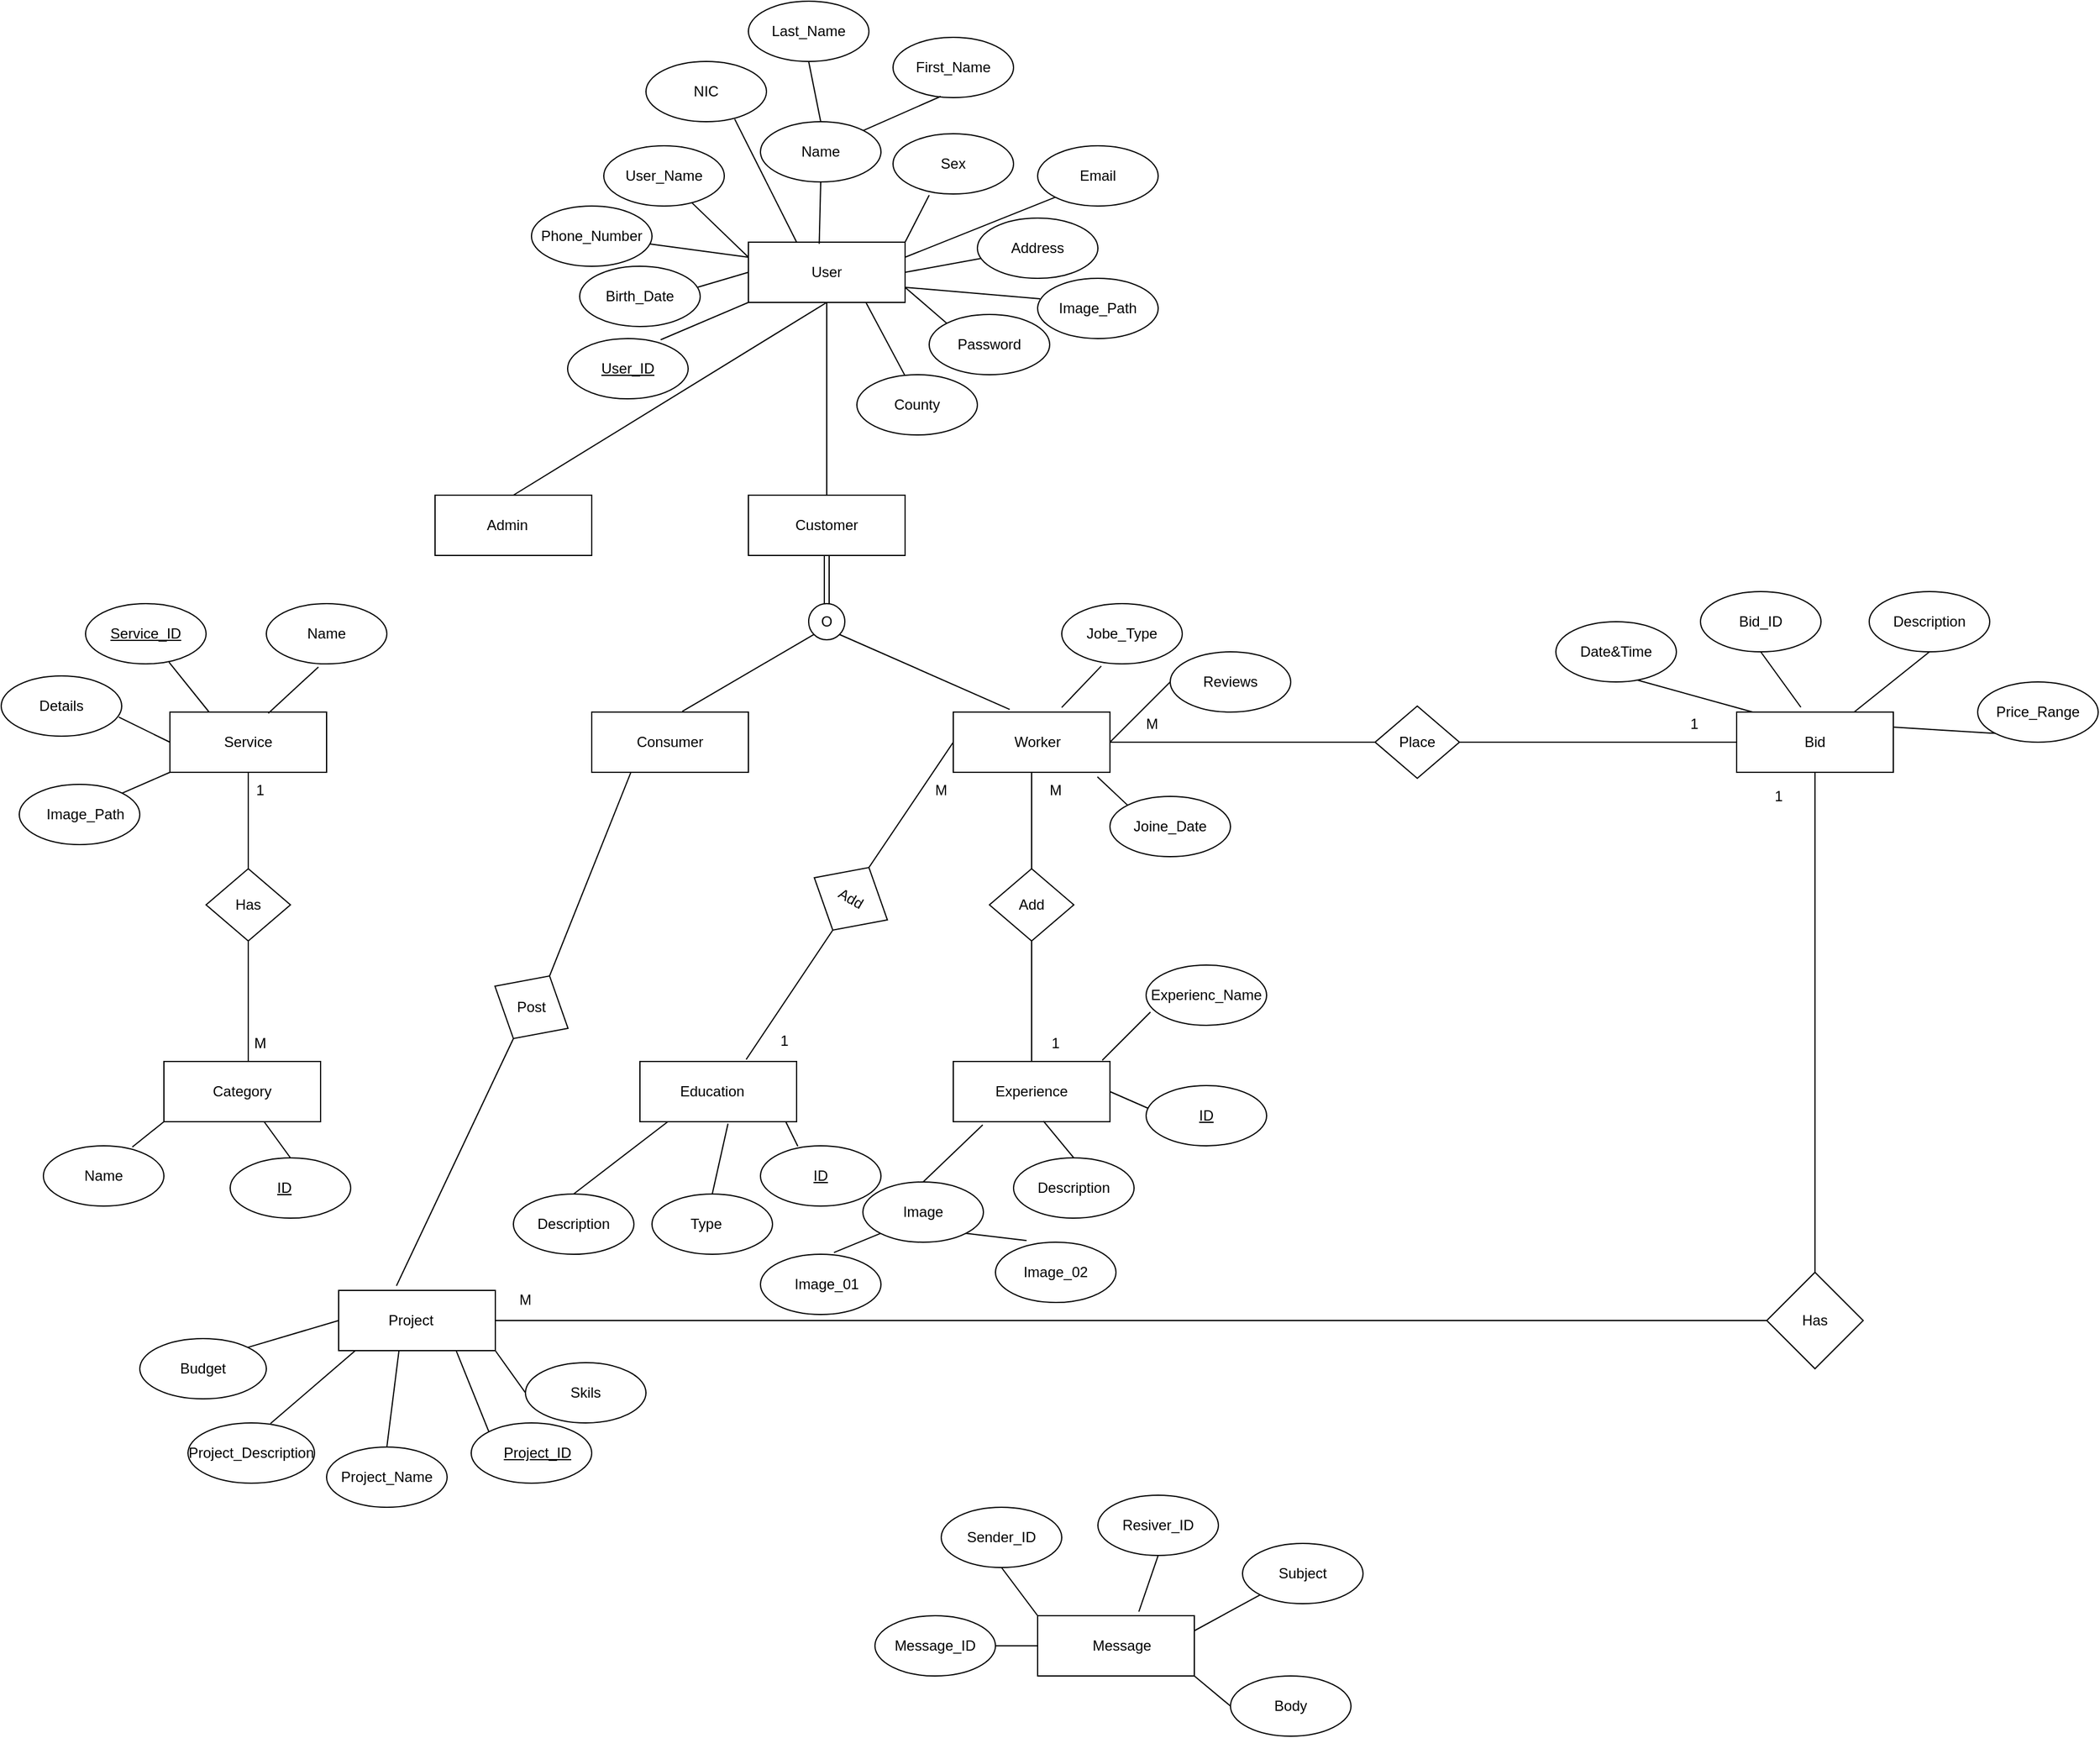 <mxfile version="20.8.23" type="device"><diagram name="Page-1" id="wrQ0MAuL0dUaQwP501PG"><mxGraphModel dx="2600" dy="2002" grid="1" gridSize="10" guides="1" tooltips="1" connect="1" arrows="1" fold="1" page="1" pageScale="1" pageWidth="850" pageHeight="1100" math="0" shadow="0"><root><mxCell id="0"/><mxCell id="1" parent="0"/><mxCell id="4gBBqAU6jfUx5KSsTvPd-1" value="" style="rounded=0;whiteSpace=wrap;html=1;" parent="1" vertex="1"><mxGeometry x="360" y="110" width="130" height="50" as="geometry"/></mxCell><mxCell id="4gBBqAU6jfUx5KSsTvPd-2" value="User" style="text;strokeColor=none;align=center;fillColor=none;html=1;verticalAlign=middle;whiteSpace=wrap;rounded=0;" parent="1" vertex="1"><mxGeometry x="395" y="120" width="60" height="30" as="geometry"/></mxCell><mxCell id="4gBBqAU6jfUx5KSsTvPd-3" value="" style="ellipse;whiteSpace=wrap;html=1;" parent="1" vertex="1"><mxGeometry x="240" y="30" width="100" height="50" as="geometry"/></mxCell><mxCell id="4gBBqAU6jfUx5KSsTvPd-4" value="User_Name" style="text;strokeColor=none;align=center;fillColor=none;html=1;verticalAlign=middle;whiteSpace=wrap;rounded=0;" parent="1" vertex="1"><mxGeometry x="260" y="40" width="60" height="30" as="geometry"/></mxCell><mxCell id="4gBBqAU6jfUx5KSsTvPd-5" value="" style="endArrow=none;html=1;rounded=0;exitX=0;exitY=0.25;exitDx=0;exitDy=0;" parent="1" source="4gBBqAU6jfUx5KSsTvPd-1" target="4gBBqAU6jfUx5KSsTvPd-3" edge="1"><mxGeometry width="50" height="50" relative="1" as="geometry"><mxPoint x="400" y="310" as="sourcePoint"/><mxPoint x="450" y="260" as="targetPoint"/></mxGeometry></mxCell><mxCell id="4gBBqAU6jfUx5KSsTvPd-6" value="" style="ellipse;whiteSpace=wrap;html=1;" parent="1" vertex="1"><mxGeometry x="370" y="10" width="100" height="50" as="geometry"/></mxCell><mxCell id="4gBBqAU6jfUx5KSsTvPd-7" value="Name" style="text;strokeColor=none;align=center;fillColor=none;html=1;verticalAlign=middle;whiteSpace=wrap;rounded=0;" parent="1" vertex="1"><mxGeometry x="390" y="20" width="60" height="30" as="geometry"/></mxCell><mxCell id="4gBBqAU6jfUx5KSsTvPd-8" value="" style="ellipse;whiteSpace=wrap;html=1;" parent="1" vertex="1"><mxGeometry x="360" y="-90" width="100" height="50" as="geometry"/></mxCell><mxCell id="4gBBqAU6jfUx5KSsTvPd-9" value="Last_Name" style="text;strokeColor=none;align=center;fillColor=none;html=1;verticalAlign=middle;whiteSpace=wrap;rounded=0;" parent="1" vertex="1"><mxGeometry x="380" y="-80" width="60" height="30" as="geometry"/></mxCell><mxCell id="4gBBqAU6jfUx5KSsTvPd-10" value="" style="ellipse;whiteSpace=wrap;html=1;" parent="1" vertex="1"><mxGeometry x="480" y="-60" width="100" height="50" as="geometry"/></mxCell><mxCell id="4gBBqAU6jfUx5KSsTvPd-11" value="First_Name" style="text;strokeColor=none;align=center;fillColor=none;html=1;verticalAlign=middle;whiteSpace=wrap;rounded=0;" parent="1" vertex="1"><mxGeometry x="500" y="-50" width="60" height="30" as="geometry"/></mxCell><mxCell id="4gBBqAU6jfUx5KSsTvPd-12" value="" style="endArrow=none;html=1;rounded=0;entryX=0.396;entryY=0.98;entryDx=0;entryDy=0;entryPerimeter=0;exitX=1;exitY=0;exitDx=0;exitDy=0;" parent="1" source="4gBBqAU6jfUx5KSsTvPd-6" target="4gBBqAU6jfUx5KSsTvPd-10" edge="1"><mxGeometry width="50" height="50" relative="1" as="geometry"><mxPoint x="400" y="110" as="sourcePoint"/><mxPoint x="450" y="60" as="targetPoint"/></mxGeometry></mxCell><mxCell id="4gBBqAU6jfUx5KSsTvPd-13" value="" style="endArrow=none;html=1;rounded=0;entryX=0.5;entryY=1;entryDx=0;entryDy=0;exitX=0.5;exitY=0;exitDx=0;exitDy=0;" parent="1" source="4gBBqAU6jfUx5KSsTvPd-6" target="4gBBqAU6jfUx5KSsTvPd-8" edge="1"><mxGeometry width="50" height="50" relative="1" as="geometry"><mxPoint x="400" y="110" as="sourcePoint"/><mxPoint x="450" y="60" as="targetPoint"/></mxGeometry></mxCell><mxCell id="4gBBqAU6jfUx5KSsTvPd-14" value="" style="endArrow=none;html=1;rounded=0;entryX=0.5;entryY=1;entryDx=0;entryDy=0;exitX=0.452;exitY=0.028;exitDx=0;exitDy=0;exitPerimeter=0;" parent="1" source="4gBBqAU6jfUx5KSsTvPd-1" target="4gBBqAU6jfUx5KSsTvPd-6" edge="1"><mxGeometry width="50" height="50" relative="1" as="geometry"><mxPoint x="400" y="110" as="sourcePoint"/><mxPoint x="450" y="60" as="targetPoint"/></mxGeometry></mxCell><mxCell id="4gBBqAU6jfUx5KSsTvPd-16" value="" style="ellipse;whiteSpace=wrap;html=1;" parent="1" vertex="1"><mxGeometry x="480" y="20" width="100" height="50" as="geometry"/></mxCell><mxCell id="4gBBqAU6jfUx5KSsTvPd-17" value="Sex" style="text;strokeColor=none;align=center;fillColor=none;html=1;verticalAlign=middle;whiteSpace=wrap;rounded=0;" parent="1" vertex="1"><mxGeometry x="500" y="30" width="60" height="30" as="geometry"/></mxCell><mxCell id="4gBBqAU6jfUx5KSsTvPd-18" value="" style="endArrow=none;html=1;rounded=0;entryX=0.3;entryY=1.02;entryDx=0;entryDy=0;entryPerimeter=0;exitX=1;exitY=0;exitDx=0;exitDy=0;" parent="1" source="4gBBqAU6jfUx5KSsTvPd-1" target="4gBBqAU6jfUx5KSsTvPd-16" edge="1"><mxGeometry width="50" height="50" relative="1" as="geometry"><mxPoint x="400" y="110" as="sourcePoint"/><mxPoint x="450" y="60" as="targetPoint"/></mxGeometry></mxCell><mxCell id="4gBBqAU6jfUx5KSsTvPd-20" value="" style="ellipse;whiteSpace=wrap;html=1;" parent="1" vertex="1"><mxGeometry x="220" y="130" width="100" height="50" as="geometry"/></mxCell><mxCell id="4gBBqAU6jfUx5KSsTvPd-21" value="Birth_Date" style="text;strokeColor=none;align=center;fillColor=none;html=1;verticalAlign=middle;whiteSpace=wrap;rounded=0;" parent="1" vertex="1"><mxGeometry x="240" y="140" width="60" height="30" as="geometry"/></mxCell><mxCell id="4gBBqAU6jfUx5KSsTvPd-22" value="" style="endArrow=none;html=1;rounded=0;exitX=0.98;exitY=0.348;exitDx=0;exitDy=0;exitPerimeter=0;entryX=0;entryY=0.5;entryDx=0;entryDy=0;" parent="1" source="4gBBqAU6jfUx5KSsTvPd-20" target="4gBBqAU6jfUx5KSsTvPd-1" edge="1"><mxGeometry width="50" height="50" relative="1" as="geometry"><mxPoint x="400" y="110" as="sourcePoint"/><mxPoint x="450" y="60" as="targetPoint"/></mxGeometry></mxCell><mxCell id="4gBBqAU6jfUx5KSsTvPd-23" value="" style="ellipse;whiteSpace=wrap;html=1;" parent="1" vertex="1"><mxGeometry x="550" y="90" width="100" height="50" as="geometry"/></mxCell><mxCell id="4gBBqAU6jfUx5KSsTvPd-24" value="Address" style="text;strokeColor=none;align=center;fillColor=none;html=1;verticalAlign=middle;whiteSpace=wrap;rounded=0;" parent="1" vertex="1"><mxGeometry x="570" y="100" width="60" height="30" as="geometry"/></mxCell><mxCell id="4gBBqAU6jfUx5KSsTvPd-25" value="" style="endArrow=none;html=1;rounded=0;exitX=1;exitY=0.5;exitDx=0;exitDy=0;" parent="1" source="4gBBqAU6jfUx5KSsTvPd-1" target="4gBBqAU6jfUx5KSsTvPd-23" edge="1"><mxGeometry width="50" height="50" relative="1" as="geometry"><mxPoint x="400" y="110" as="sourcePoint"/><mxPoint x="450" y="60" as="targetPoint"/></mxGeometry></mxCell><mxCell id="4gBBqAU6jfUx5KSsTvPd-26" value="" style="ellipse;whiteSpace=wrap;html=1;" parent="1" vertex="1"><mxGeometry x="510" y="170" width="100" height="50" as="geometry"/></mxCell><mxCell id="4gBBqAU6jfUx5KSsTvPd-27" value="Password" style="text;strokeColor=none;align=center;fillColor=none;html=1;verticalAlign=middle;whiteSpace=wrap;rounded=0;" parent="1" vertex="1"><mxGeometry x="530" y="180" width="60" height="30" as="geometry"/></mxCell><mxCell id="4gBBqAU6jfUx5KSsTvPd-28" value="" style="endArrow=none;html=1;rounded=0;exitX=1;exitY=0.75;exitDx=0;exitDy=0;entryX=0;entryY=0;entryDx=0;entryDy=0;" parent="1" source="4gBBqAU6jfUx5KSsTvPd-1" target="4gBBqAU6jfUx5KSsTvPd-26" edge="1"><mxGeometry width="50" height="50" relative="1" as="geometry"><mxPoint x="400" y="110" as="sourcePoint"/><mxPoint x="450" y="60" as="targetPoint"/></mxGeometry></mxCell><mxCell id="4gBBqAU6jfUx5KSsTvPd-29" value="" style="ellipse;whiteSpace=wrap;html=1;" parent="1" vertex="1"><mxGeometry x="180" y="80" width="100" height="50" as="geometry"/></mxCell><mxCell id="4gBBqAU6jfUx5KSsTvPd-30" value="Phone_Number" style="text;strokeColor=none;align=center;fillColor=none;html=1;verticalAlign=middle;whiteSpace=wrap;rounded=0;" parent="1" vertex="1"><mxGeometry x="200" y="90" width="60" height="30" as="geometry"/></mxCell><mxCell id="4gBBqAU6jfUx5KSsTvPd-31" value="" style="endArrow=none;html=1;rounded=0;entryX=0;entryY=0.25;entryDx=0;entryDy=0;" parent="1" source="4gBBqAU6jfUx5KSsTvPd-29" target="4gBBqAU6jfUx5KSsTvPd-1" edge="1"><mxGeometry width="50" height="50" relative="1" as="geometry"><mxPoint x="400" y="110" as="sourcePoint"/><mxPoint x="450" y="60" as="targetPoint"/></mxGeometry></mxCell><mxCell id="4gBBqAU6jfUx5KSsTvPd-32" value="" style="ellipse;whiteSpace=wrap;html=1;" parent="1" vertex="1"><mxGeometry x="275" y="-40" width="100" height="50" as="geometry"/></mxCell><mxCell id="4gBBqAU6jfUx5KSsTvPd-33" value="NIC" style="text;strokeColor=none;align=center;fillColor=none;html=1;verticalAlign=middle;whiteSpace=wrap;rounded=0;" parent="1" vertex="1"><mxGeometry x="295" y="-30" width="60" height="30" as="geometry"/></mxCell><mxCell id="4gBBqAU6jfUx5KSsTvPd-34" value="" style="endArrow=none;html=1;rounded=0;entryX=0.736;entryY=0.956;entryDx=0;entryDy=0;entryPerimeter=0;" parent="1" target="4gBBqAU6jfUx5KSsTvPd-32" edge="1"><mxGeometry width="50" height="50" relative="1" as="geometry"><mxPoint x="400" y="110" as="sourcePoint"/><mxPoint x="450" y="60" as="targetPoint"/></mxGeometry></mxCell><mxCell id="4gBBqAU6jfUx5KSsTvPd-35" value="" style="ellipse;whiteSpace=wrap;html=1;" parent="1" vertex="1"><mxGeometry x="600" y="30" width="100" height="50" as="geometry"/></mxCell><mxCell id="4gBBqAU6jfUx5KSsTvPd-36" value="Email" style="text;strokeColor=none;align=center;fillColor=none;html=1;verticalAlign=middle;whiteSpace=wrap;rounded=0;" parent="1" vertex="1"><mxGeometry x="620" y="40" width="60" height="30" as="geometry"/></mxCell><mxCell id="4gBBqAU6jfUx5KSsTvPd-37" value="" style="endArrow=none;html=1;rounded=0;entryX=0;entryY=1;entryDx=0;entryDy=0;exitX=1;exitY=0.25;exitDx=0;exitDy=0;" parent="1" source="4gBBqAU6jfUx5KSsTvPd-1" target="4gBBqAU6jfUx5KSsTvPd-35" edge="1"><mxGeometry width="50" height="50" relative="1" as="geometry"><mxPoint x="400" y="110" as="sourcePoint"/><mxPoint x="450" y="60" as="targetPoint"/></mxGeometry></mxCell><mxCell id="4gBBqAU6jfUx5KSsTvPd-39" value="" style="ellipse;whiteSpace=wrap;html=1;" parent="1" vertex="1"><mxGeometry x="210" y="190" width="100" height="50" as="geometry"/></mxCell><mxCell id="4gBBqAU6jfUx5KSsTvPd-40" value="&lt;u&gt;User_ID&lt;/u&gt;" style="text;strokeColor=none;align=center;fillColor=none;html=1;verticalAlign=middle;whiteSpace=wrap;rounded=0;" parent="1" vertex="1"><mxGeometry x="230" y="200" width="60" height="30" as="geometry"/></mxCell><mxCell id="4gBBqAU6jfUx5KSsTvPd-41" value="" style="endArrow=none;html=1;rounded=0;exitX=0.772;exitY=0.02;exitDx=0;exitDy=0;exitPerimeter=0;entryX=0;entryY=1;entryDx=0;entryDy=0;" parent="1" source="4gBBqAU6jfUx5KSsTvPd-39" target="4gBBqAU6jfUx5KSsTvPd-1" edge="1"><mxGeometry width="50" height="50" relative="1" as="geometry"><mxPoint x="400" y="110" as="sourcePoint"/><mxPoint x="450" y="60" as="targetPoint"/></mxGeometry></mxCell><mxCell id="4gBBqAU6jfUx5KSsTvPd-42" value="" style="ellipse;whiteSpace=wrap;html=1;" parent="1" vertex="1"><mxGeometry x="600" y="140" width="100" height="50" as="geometry"/></mxCell><mxCell id="4gBBqAU6jfUx5KSsTvPd-43" value="Image_Path" style="text;strokeColor=none;align=center;fillColor=none;html=1;verticalAlign=middle;whiteSpace=wrap;rounded=0;" parent="1" vertex="1"><mxGeometry x="620" y="150" width="60" height="30" as="geometry"/></mxCell><mxCell id="4gBBqAU6jfUx5KSsTvPd-44" value="" style="endArrow=none;html=1;rounded=0;entryX=0.02;entryY=0.34;entryDx=0;entryDy=0;entryPerimeter=0;exitX=1;exitY=0.75;exitDx=0;exitDy=0;" parent="1" source="4gBBqAU6jfUx5KSsTvPd-1" target="4gBBqAU6jfUx5KSsTvPd-42" edge="1"><mxGeometry width="50" height="50" relative="1" as="geometry"><mxPoint x="400" y="110" as="sourcePoint"/><mxPoint x="450" y="60" as="targetPoint"/></mxGeometry></mxCell><mxCell id="4gBBqAU6jfUx5KSsTvPd-45" value="" style="rounded=0;whiteSpace=wrap;html=1;" parent="1" vertex="1"><mxGeometry x="100" y="320" width="130" height="50" as="geometry"/></mxCell><mxCell id="4gBBqAU6jfUx5KSsTvPd-46" value="Admin" style="text;strokeColor=none;align=center;fillColor=none;html=1;verticalAlign=middle;whiteSpace=wrap;rounded=0;" parent="1" vertex="1"><mxGeometry x="130" y="330" width="60" height="30" as="geometry"/></mxCell><mxCell id="4gBBqAU6jfUx5KSsTvPd-49" value="" style="rounded=0;whiteSpace=wrap;html=1;" parent="1" vertex="1"><mxGeometry x="360" y="320" width="130" height="50" as="geometry"/></mxCell><mxCell id="4gBBqAU6jfUx5KSsTvPd-50" value="Customer" style="text;strokeColor=none;align=center;fillColor=none;html=1;verticalAlign=middle;whiteSpace=wrap;rounded=0;" parent="1" vertex="1"><mxGeometry x="395" y="330" width="60" height="30" as="geometry"/></mxCell><mxCell id="4gBBqAU6jfUx5KSsTvPd-54" value="" style="rounded=0;whiteSpace=wrap;html=1;" parent="1" vertex="1"><mxGeometry x="230" y="500" width="130" height="50" as="geometry"/></mxCell><mxCell id="4gBBqAU6jfUx5KSsTvPd-55" value="" style="rounded=0;whiteSpace=wrap;html=1;" parent="1" vertex="1"><mxGeometry x="530" y="500" width="130" height="50" as="geometry"/></mxCell><mxCell id="4gBBqAU6jfUx5KSsTvPd-56" value="Consumer" style="text;strokeColor=none;align=center;fillColor=none;html=1;verticalAlign=middle;whiteSpace=wrap;rounded=0;" parent="1" vertex="1"><mxGeometry x="265" y="510" width="60" height="30" as="geometry"/></mxCell><mxCell id="4gBBqAU6jfUx5KSsTvPd-57" value="Worker" style="text;strokeColor=none;align=center;fillColor=none;html=1;verticalAlign=middle;whiteSpace=wrap;rounded=0;" parent="1" vertex="1"><mxGeometry x="570" y="510" width="60" height="30" as="geometry"/></mxCell><mxCell id="4gBBqAU6jfUx5KSsTvPd-58" value="" style="ellipse;whiteSpace=wrap;html=1;aspect=fixed;" parent="1" vertex="1"><mxGeometry x="410" y="410" width="30" height="30" as="geometry"/></mxCell><mxCell id="4gBBqAU6jfUx5KSsTvPd-61" value="" style="shape=link;html=1;rounded=0;entryX=0.5;entryY=0;entryDx=0;entryDy=0;exitX=0.5;exitY=1;exitDx=0;exitDy=0;" parent="1" source="4gBBqAU6jfUx5KSsTvPd-49" target="4gBBqAU6jfUx5KSsTvPd-58" edge="1"><mxGeometry width="100" relative="1" as="geometry"><mxPoint x="370" y="380" as="sourcePoint"/><mxPoint x="470" y="380" as="targetPoint"/></mxGeometry></mxCell><mxCell id="4gBBqAU6jfUx5KSsTvPd-62" value="" style="endArrow=none;html=1;rounded=0;exitX=0.578;exitY=-0.012;exitDx=0;exitDy=0;exitPerimeter=0;entryX=0;entryY=1;entryDx=0;entryDy=0;" parent="1" source="4gBBqAU6jfUx5KSsTvPd-54" target="4gBBqAU6jfUx5KSsTvPd-58" edge="1"><mxGeometry width="50" height="50" relative="1" as="geometry"><mxPoint x="400" y="410" as="sourcePoint"/><mxPoint x="450" y="360" as="targetPoint"/></mxGeometry></mxCell><mxCell id="4gBBqAU6jfUx5KSsTvPd-64" value="" style="endArrow=none;html=1;rounded=0;entryX=0.36;entryY=-0.044;entryDx=0;entryDy=0;entryPerimeter=0;exitX=1;exitY=1;exitDx=0;exitDy=0;" parent="1" source="4gBBqAU6jfUx5KSsTvPd-58" target="4gBBqAU6jfUx5KSsTvPd-55" edge="1"><mxGeometry width="50" height="50" relative="1" as="geometry"><mxPoint x="430" y="430" as="sourcePoint"/><mxPoint x="450" y="360" as="targetPoint"/></mxGeometry></mxCell><mxCell id="4gBBqAU6jfUx5KSsTvPd-65" value="O" style="text;strokeColor=none;align=center;fillColor=none;html=1;verticalAlign=middle;whiteSpace=wrap;rounded=0;" parent="1" vertex="1"><mxGeometry x="400" y="410" width="50" height="30" as="geometry"/></mxCell><mxCell id="4gBBqAU6jfUx5KSsTvPd-66" value="" style="endArrow=none;html=1;rounded=0;entryX=0.5;entryY=1;entryDx=0;entryDy=0;exitX=0.5;exitY=0;exitDx=0;exitDy=0;" parent="1" source="4gBBqAU6jfUx5KSsTvPd-45" target="4gBBqAU6jfUx5KSsTvPd-1" edge="1"><mxGeometry width="50" height="50" relative="1" as="geometry"><mxPoint x="400" y="410" as="sourcePoint"/><mxPoint x="450" y="360" as="targetPoint"/></mxGeometry></mxCell><mxCell id="4gBBqAU6jfUx5KSsTvPd-67" value="" style="endArrow=none;html=1;rounded=0;entryX=0.5;entryY=1;entryDx=0;entryDy=0;exitX=0.5;exitY=0;exitDx=0;exitDy=0;" parent="1" source="4gBBqAU6jfUx5KSsTvPd-49" target="4gBBqAU6jfUx5KSsTvPd-1" edge="1"><mxGeometry width="50" height="50" relative="1" as="geometry"><mxPoint x="400" y="410" as="sourcePoint"/><mxPoint x="450" y="360" as="targetPoint"/></mxGeometry></mxCell><mxCell id="4gBBqAU6jfUx5KSsTvPd-70" value="" style="rounded=0;whiteSpace=wrap;html=1;" parent="1" vertex="1"><mxGeometry x="-120" y="500" width="130" height="50" as="geometry"/></mxCell><mxCell id="4gBBqAU6jfUx5KSsTvPd-71" value="Service" style="text;strokeColor=none;align=center;fillColor=none;html=1;verticalAlign=middle;whiteSpace=wrap;rounded=0;" parent="1" vertex="1"><mxGeometry x="-85" y="510" width="60" height="30" as="geometry"/></mxCell><mxCell id="4gBBqAU6jfUx5KSsTvPd-72" value="" style="ellipse;whiteSpace=wrap;html=1;" parent="1" vertex="1"><mxGeometry x="-190" y="410" width="100" height="50" as="geometry"/></mxCell><mxCell id="4gBBqAU6jfUx5KSsTvPd-73" value="&lt;u&gt;Service_ID&lt;/u&gt;" style="text;strokeColor=none;align=center;fillColor=none;html=1;verticalAlign=middle;whiteSpace=wrap;rounded=0;" parent="1" vertex="1"><mxGeometry x="-170" y="420" width="60" height="30" as="geometry"/></mxCell><mxCell id="4gBBqAU6jfUx5KSsTvPd-74" value="" style="endArrow=none;html=1;rounded=0;entryX=0.692;entryY=0.972;entryDx=0;entryDy=0;entryPerimeter=0;exitX=0.25;exitY=0;exitDx=0;exitDy=0;" parent="1" source="4gBBqAU6jfUx5KSsTvPd-70" target="4gBBqAU6jfUx5KSsTvPd-72" edge="1"><mxGeometry width="50" height="50" relative="1" as="geometry"><mxPoint x="190" y="510" as="sourcePoint"/><mxPoint x="240" y="460" as="targetPoint"/></mxGeometry></mxCell><mxCell id="4gBBqAU6jfUx5KSsTvPd-75" value="" style="ellipse;whiteSpace=wrap;html=1;" parent="1" vertex="1"><mxGeometry x="-40" y="410" width="100" height="50" as="geometry"/></mxCell><mxCell id="4gBBqAU6jfUx5KSsTvPd-76" value="Name" style="text;strokeColor=none;align=center;fillColor=none;html=1;verticalAlign=middle;whiteSpace=wrap;rounded=0;" parent="1" vertex="1"><mxGeometry x="-20" y="420" width="60" height="30" as="geometry"/></mxCell><mxCell id="4gBBqAU6jfUx5KSsTvPd-77" value="" style="endArrow=none;html=1;rounded=0;entryX=0.432;entryY=1.052;entryDx=0;entryDy=0;entryPerimeter=0;exitX=0.628;exitY=0.02;exitDx=0;exitDy=0;exitPerimeter=0;" parent="1" source="4gBBqAU6jfUx5KSsTvPd-70" target="4gBBqAU6jfUx5KSsTvPd-75" edge="1"><mxGeometry width="50" height="50" relative="1" as="geometry"><mxPoint x="190" y="410" as="sourcePoint"/><mxPoint x="240" y="360" as="targetPoint"/></mxGeometry></mxCell><mxCell id="4gBBqAU6jfUx5KSsTvPd-78" value="" style="ellipse;whiteSpace=wrap;html=1;" parent="1" vertex="1"><mxGeometry x="-260" y="470" width="100" height="50" as="geometry"/></mxCell><mxCell id="4gBBqAU6jfUx5KSsTvPd-79" value="Details" style="text;strokeColor=none;align=center;fillColor=none;html=1;verticalAlign=middle;whiteSpace=wrap;rounded=0;" parent="1" vertex="1"><mxGeometry x="-240" y="480" width="60" height="30" as="geometry"/></mxCell><mxCell id="4gBBqAU6jfUx5KSsTvPd-80" value="" style="endArrow=none;html=1;rounded=0;exitX=0.976;exitY=0.684;exitDx=0;exitDy=0;exitPerimeter=0;entryX=0;entryY=0.5;entryDx=0;entryDy=0;" parent="1" source="4gBBqAU6jfUx5KSsTvPd-78" target="4gBBqAU6jfUx5KSsTvPd-70" edge="1"><mxGeometry width="50" height="50" relative="1" as="geometry"><mxPoint x="190" y="510" as="sourcePoint"/><mxPoint x="240" y="460" as="targetPoint"/></mxGeometry></mxCell><mxCell id="4gBBqAU6jfUx5KSsTvPd-81" value="Nme" style="text;strokeColor=none;align=center;fillColor=none;html=1;verticalAlign=middle;whiteSpace=wrap;rounded=0;" parent="1" vertex="1"><mxGeometry x="-100" y="800" width="60" height="30" as="geometry"/></mxCell><mxCell id="4gBBqAU6jfUx5KSsTvPd-82" value="Category" style="rounded=0;whiteSpace=wrap;html=1;" parent="1" vertex="1"><mxGeometry x="-125" y="790" width="130" height="50" as="geometry"/></mxCell><mxCell id="4gBBqAU6jfUx5KSsTvPd-83" value="" style="rhombus;whiteSpace=wrap;html=1;" parent="1" vertex="1"><mxGeometry x="-90" y="630" width="70" height="60" as="geometry"/></mxCell><mxCell id="4gBBqAU6jfUx5KSsTvPd-84" value="" style="endArrow=none;html=1;rounded=0;entryX=0.5;entryY=1;entryDx=0;entryDy=0;exitX=0.5;exitY=0;exitDx=0;exitDy=0;" parent="1" source="4gBBqAU6jfUx5KSsTvPd-83" target="4gBBqAU6jfUx5KSsTvPd-70" edge="1"><mxGeometry width="50" height="50" relative="1" as="geometry"><mxPoint x="190" y="710" as="sourcePoint"/><mxPoint x="240" y="660" as="targetPoint"/></mxGeometry></mxCell><mxCell id="4gBBqAU6jfUx5KSsTvPd-85" value="" style="endArrow=none;html=1;rounded=0;entryX=0.5;entryY=1;entryDx=0;entryDy=0;" parent="1" target="4gBBqAU6jfUx5KSsTvPd-83" edge="1"><mxGeometry width="50" height="50" relative="1" as="geometry"><mxPoint x="-55" y="790" as="sourcePoint"/><mxPoint x="240" y="660" as="targetPoint"/></mxGeometry></mxCell><mxCell id="4gBBqAU6jfUx5KSsTvPd-86" value="Has" style="text;strokeColor=none;align=center;fillColor=none;html=1;verticalAlign=middle;whiteSpace=wrap;rounded=0;" parent="1" vertex="1"><mxGeometry x="-85" y="645" width="60" height="30" as="geometry"/></mxCell><mxCell id="4gBBqAU6jfUx5KSsTvPd-87" value="" style="ellipse;whiteSpace=wrap;html=1;" parent="1" vertex="1"><mxGeometry x="-225" y="860" width="100" height="50" as="geometry"/></mxCell><mxCell id="4gBBqAU6jfUx5KSsTvPd-88" value="Name" style="text;strokeColor=none;align=center;fillColor=none;html=1;verticalAlign=middle;whiteSpace=wrap;rounded=0;" parent="1" vertex="1"><mxGeometry x="-205" y="870" width="60" height="30" as="geometry"/></mxCell><mxCell id="4gBBqAU6jfUx5KSsTvPd-89" value="" style="ellipse;whiteSpace=wrap;html=1;" parent="1" vertex="1"><mxGeometry x="-70" y="870" width="100" height="50" as="geometry"/></mxCell><mxCell id="4gBBqAU6jfUx5KSsTvPd-90" value="&lt;u&gt;ID&lt;/u&gt;" style="text;strokeColor=none;align=center;fillColor=none;html=1;verticalAlign=middle;whiteSpace=wrap;rounded=0;" parent="1" vertex="1"><mxGeometry x="-55" y="880" width="60" height="30" as="geometry"/></mxCell><mxCell id="4gBBqAU6jfUx5KSsTvPd-91" value="" style="endArrow=none;html=1;rounded=0;exitX=0.5;exitY=0;exitDx=0;exitDy=0;" parent="1" source="4gBBqAU6jfUx5KSsTvPd-89" target="4gBBqAU6jfUx5KSsTvPd-82" edge="1"><mxGeometry width="50" height="50" relative="1" as="geometry"><mxPoint x="190" y="710" as="sourcePoint"/><mxPoint x="240" y="660" as="targetPoint"/></mxGeometry></mxCell><mxCell id="4gBBqAU6jfUx5KSsTvPd-92" value="" style="endArrow=none;html=1;rounded=0;entryX=0;entryY=1;entryDx=0;entryDy=0;exitX=0.738;exitY=0.02;exitDx=0;exitDy=0;exitPerimeter=0;" parent="1" source="4gBBqAU6jfUx5KSsTvPd-87" target="4gBBqAU6jfUx5KSsTvPd-82" edge="1"><mxGeometry width="50" height="50" relative="1" as="geometry"><mxPoint x="190" y="910" as="sourcePoint"/><mxPoint x="240" y="860" as="targetPoint"/></mxGeometry></mxCell><mxCell id="4gBBqAU6jfUx5KSsTvPd-94" value="1" style="text;strokeColor=none;align=center;fillColor=none;html=1;verticalAlign=middle;whiteSpace=wrap;rounded=0;" parent="1" vertex="1"><mxGeometry x="-60" y="550" width="30" height="30" as="geometry"/></mxCell><mxCell id="4gBBqAU6jfUx5KSsTvPd-95" value="M" style="text;strokeColor=none;align=center;fillColor=none;html=1;verticalAlign=middle;whiteSpace=wrap;rounded=0;" parent="1" vertex="1"><mxGeometry x="-60" y="760" width="30" height="30" as="geometry"/></mxCell><mxCell id="4gBBqAU6jfUx5KSsTvPd-96" value="" style="ellipse;whiteSpace=wrap;html=1;" parent="1" vertex="1"><mxGeometry x="-245" y="560" width="100" height="50" as="geometry"/></mxCell><mxCell id="4gBBqAU6jfUx5KSsTvPd-97" value="Image_Path" style="text;strokeColor=none;align=center;fillColor=none;html=1;verticalAlign=middle;whiteSpace=wrap;rounded=0;" parent="1" vertex="1"><mxGeometry x="-220" y="570" width="60" height="30" as="geometry"/></mxCell><mxCell id="4gBBqAU6jfUx5KSsTvPd-98" value="" style="endArrow=none;html=1;rounded=0;exitX=1;exitY=0;exitDx=0;exitDy=0;entryX=0;entryY=1;entryDx=0;entryDy=0;" parent="1" source="4gBBqAU6jfUx5KSsTvPd-96" target="4gBBqAU6jfUx5KSsTvPd-70" edge="1"><mxGeometry width="50" height="50" relative="1" as="geometry"><mxPoint x="190" y="610" as="sourcePoint"/><mxPoint x="240" y="560" as="targetPoint"/></mxGeometry></mxCell><mxCell id="4gBBqAU6jfUx5KSsTvPd-99" value="" style="ellipse;whiteSpace=wrap;html=1;" parent="1" vertex="1"><mxGeometry x="620" y="410" width="100" height="50" as="geometry"/></mxCell><mxCell id="4gBBqAU6jfUx5KSsTvPd-100" value="Jobe_Type" style="text;strokeColor=none;align=center;fillColor=none;html=1;verticalAlign=middle;whiteSpace=wrap;rounded=0;" parent="1" vertex="1"><mxGeometry x="640" y="420" width="60" height="30" as="geometry"/></mxCell><mxCell id="4gBBqAU6jfUx5KSsTvPd-101" value="" style="endArrow=none;html=1;rounded=0;entryX=0.328;entryY=1.036;entryDx=0;entryDy=0;entryPerimeter=0;exitX=0.692;exitY=-0.076;exitDx=0;exitDy=0;exitPerimeter=0;" parent="1" source="4gBBqAU6jfUx5KSsTvPd-55" target="4gBBqAU6jfUx5KSsTvPd-99" edge="1"><mxGeometry width="50" height="50" relative="1" as="geometry"><mxPoint x="190" y="410" as="sourcePoint"/><mxPoint x="240" y="360" as="targetPoint"/></mxGeometry></mxCell><mxCell id="4gBBqAU6jfUx5KSsTvPd-102" value="" style="ellipse;whiteSpace=wrap;html=1;" parent="1" vertex="1"><mxGeometry x="710" y="450" width="100" height="50" as="geometry"/></mxCell><mxCell id="4gBBqAU6jfUx5KSsTvPd-103" value="Reviews" style="text;strokeColor=none;align=center;fillColor=none;html=1;verticalAlign=middle;whiteSpace=wrap;rounded=0;" parent="1" vertex="1"><mxGeometry x="730" y="460" width="60" height="30" as="geometry"/></mxCell><mxCell id="4gBBqAU6jfUx5KSsTvPd-104" value="" style="endArrow=none;html=1;rounded=0;entryX=0;entryY=0.5;entryDx=0;entryDy=0;exitX=1;exitY=0.5;exitDx=0;exitDy=0;" parent="1" source="4gBBqAU6jfUx5KSsTvPd-55" target="4gBBqAU6jfUx5KSsTvPd-102" edge="1"><mxGeometry width="50" height="50" relative="1" as="geometry"><mxPoint x="310" y="410" as="sourcePoint"/><mxPoint x="360" y="360" as="targetPoint"/></mxGeometry></mxCell><mxCell id="4gBBqAU6jfUx5KSsTvPd-105" value="" style="ellipse;whiteSpace=wrap;html=1;" parent="1" vertex="1"><mxGeometry x="450" y="220" width="100" height="50" as="geometry"/></mxCell><mxCell id="4gBBqAU6jfUx5KSsTvPd-106" value="County" style="text;strokeColor=none;align=center;fillColor=none;html=1;verticalAlign=middle;whiteSpace=wrap;rounded=0;" parent="1" vertex="1"><mxGeometry x="470" y="230" width="60" height="30" as="geometry"/></mxCell><mxCell id="4gBBqAU6jfUx5KSsTvPd-107" value="" style="endArrow=none;html=1;rounded=0;entryX=0.396;entryY=0.004;entryDx=0;entryDy=0;entryPerimeter=0;exitX=0.75;exitY=1;exitDx=0;exitDy=0;" parent="1" source="4gBBqAU6jfUx5KSsTvPd-1" target="4gBBqAU6jfUx5KSsTvPd-105" edge="1"><mxGeometry width="50" height="50" relative="1" as="geometry"><mxPoint x="310" y="110" as="sourcePoint"/><mxPoint x="360" y="60" as="targetPoint"/></mxGeometry></mxCell><mxCell id="4gBBqAU6jfUx5KSsTvPd-108" value="" style="ellipse;whiteSpace=wrap;html=1;" parent="1" vertex="1"><mxGeometry x="660" y="570" width="100" height="50" as="geometry"/></mxCell><mxCell id="4gBBqAU6jfUx5KSsTvPd-109" value="Joine_Date" style="text;strokeColor=none;align=center;fillColor=none;html=1;verticalAlign=middle;whiteSpace=wrap;rounded=0;" parent="1" vertex="1"><mxGeometry x="680" y="580" width="60" height="30" as="geometry"/></mxCell><mxCell id="4gBBqAU6jfUx5KSsTvPd-112" value="" style="endArrow=none;html=1;rounded=0;entryX=0;entryY=0;entryDx=0;entryDy=0;exitX=0.92;exitY=1.076;exitDx=0;exitDy=0;exitPerimeter=0;" parent="1" source="4gBBqAU6jfUx5KSsTvPd-55" target="4gBBqAU6jfUx5KSsTvPd-108" edge="1"><mxGeometry width="50" height="50" relative="1" as="geometry"><mxPoint x="310" y="410" as="sourcePoint"/><mxPoint x="360" y="360" as="targetPoint"/></mxGeometry></mxCell><mxCell id="4gBBqAU6jfUx5KSsTvPd-114" value="" style="rounded=0;whiteSpace=wrap;html=1;" parent="1" vertex="1"><mxGeometry x="530" y="790" width="130" height="50" as="geometry"/></mxCell><mxCell id="4gBBqAU6jfUx5KSsTvPd-115" value="Experience" style="text;strokeColor=none;align=center;fillColor=none;html=1;verticalAlign=middle;whiteSpace=wrap;rounded=0;" parent="1" vertex="1"><mxGeometry x="565" y="800" width="60" height="30" as="geometry"/></mxCell><mxCell id="4gBBqAU6jfUx5KSsTvPd-116" value="Has" style="text;strokeColor=none;align=center;fillColor=none;html=1;verticalAlign=middle;whiteSpace=wrap;rounded=0;" parent="1" vertex="1"><mxGeometry x="565" y="640" width="60" height="30" as="geometry"/></mxCell><mxCell id="4gBBqAU6jfUx5KSsTvPd-118" value="Add" style="rhombus;whiteSpace=wrap;html=1;" parent="1" vertex="1"><mxGeometry x="560" y="630" width="70" height="60" as="geometry"/></mxCell><mxCell id="4gBBqAU6jfUx5KSsTvPd-119" value="" style="endArrow=none;html=1;rounded=0;entryX=0.5;entryY=1;entryDx=0;entryDy=0;exitX=0.5;exitY=0;exitDx=0;exitDy=0;" parent="1" source="4gBBqAU6jfUx5KSsTvPd-118" target="4gBBqAU6jfUx5KSsTvPd-55" edge="1"><mxGeometry width="50" height="50" relative="1" as="geometry"><mxPoint x="310" y="710" as="sourcePoint"/><mxPoint x="360" y="660" as="targetPoint"/></mxGeometry></mxCell><mxCell id="4gBBqAU6jfUx5KSsTvPd-120" value="" style="endArrow=none;html=1;rounded=0;entryX=0.5;entryY=1;entryDx=0;entryDy=0;exitX=0.5;exitY=0;exitDx=0;exitDy=0;" parent="1" source="4gBBqAU6jfUx5KSsTvPd-114" target="4gBBqAU6jfUx5KSsTvPd-118" edge="1"><mxGeometry width="50" height="50" relative="1" as="geometry"><mxPoint x="310" y="710" as="sourcePoint"/><mxPoint x="360" y="660" as="targetPoint"/></mxGeometry></mxCell><mxCell id="4gBBqAU6jfUx5KSsTvPd-121" value="" style="ellipse;whiteSpace=wrap;html=1;" parent="1" vertex="1"><mxGeometry x="690" y="710" width="100" height="50" as="geometry"/></mxCell><mxCell id="4gBBqAU6jfUx5KSsTvPd-122" value="Experienc_Name" style="text;strokeColor=none;align=center;fillColor=none;html=1;verticalAlign=middle;whiteSpace=wrap;rounded=0;" parent="1" vertex="1"><mxGeometry x="710" y="720" width="60" height="30" as="geometry"/></mxCell><mxCell id="4gBBqAU6jfUx5KSsTvPd-123" value="" style="endArrow=none;html=1;rounded=0;entryX=0.036;entryY=0.78;entryDx=0;entryDy=0;entryPerimeter=0;exitX=0.951;exitY=-0.02;exitDx=0;exitDy=0;exitPerimeter=0;" parent="1" source="4gBBqAU6jfUx5KSsTvPd-114" target="4gBBqAU6jfUx5KSsTvPd-121" edge="1"><mxGeometry width="50" height="50" relative="1" as="geometry"><mxPoint x="310" y="710" as="sourcePoint"/><mxPoint x="360" y="660" as="targetPoint"/></mxGeometry></mxCell><mxCell id="4gBBqAU6jfUx5KSsTvPd-124" value="" style="ellipse;whiteSpace=wrap;html=1;" parent="1" vertex="1"><mxGeometry x="690" y="810" width="100" height="50" as="geometry"/></mxCell><mxCell id="4gBBqAU6jfUx5KSsTvPd-125" value="&lt;u&gt;ID&lt;/u&gt;" style="text;strokeColor=none;align=center;fillColor=none;html=1;verticalAlign=middle;whiteSpace=wrap;rounded=0;" parent="1" vertex="1"><mxGeometry x="710" y="820" width="60" height="30" as="geometry"/></mxCell><mxCell id="4gBBqAU6jfUx5KSsTvPd-126" value="" style="endArrow=none;html=1;rounded=0;entryX=0.02;entryY=0.38;entryDx=0;entryDy=0;entryPerimeter=0;exitX=1;exitY=0.5;exitDx=0;exitDy=0;" parent="1" source="4gBBqAU6jfUx5KSsTvPd-114" target="4gBBqAU6jfUx5KSsTvPd-124" edge="1"><mxGeometry width="50" height="50" relative="1" as="geometry"><mxPoint x="310" y="710" as="sourcePoint"/><mxPoint x="360" y="660" as="targetPoint"/></mxGeometry></mxCell><mxCell id="4gBBqAU6jfUx5KSsTvPd-128" value="" style="ellipse;whiteSpace=wrap;html=1;" parent="1" vertex="1"><mxGeometry x="580" y="870" width="100" height="50" as="geometry"/></mxCell><mxCell id="4gBBqAU6jfUx5KSsTvPd-129" value="Description" style="text;strokeColor=none;align=center;fillColor=none;html=1;verticalAlign=middle;whiteSpace=wrap;rounded=0;" parent="1" vertex="1"><mxGeometry x="600" y="880" width="60" height="30" as="geometry"/></mxCell><mxCell id="4gBBqAU6jfUx5KSsTvPd-130" value="" style="endArrow=none;html=1;rounded=0;entryX=0.575;entryY=0.988;entryDx=0;entryDy=0;entryPerimeter=0;exitX=0.5;exitY=0;exitDx=0;exitDy=0;" parent="1" source="4gBBqAU6jfUx5KSsTvPd-128" target="4gBBqAU6jfUx5KSsTvPd-114" edge="1"><mxGeometry width="50" height="50" relative="1" as="geometry"><mxPoint x="310" y="710" as="sourcePoint"/><mxPoint x="360" y="660" as="targetPoint"/></mxGeometry></mxCell><mxCell id="4gBBqAU6jfUx5KSsTvPd-131" value="" style="ellipse;whiteSpace=wrap;html=1;" parent="1" vertex="1"><mxGeometry x="455" y="890" width="100" height="50" as="geometry"/></mxCell><mxCell id="4gBBqAU6jfUx5KSsTvPd-132" value="Image" style="text;strokeColor=none;align=center;fillColor=none;html=1;verticalAlign=middle;whiteSpace=wrap;rounded=0;" parent="1" vertex="1"><mxGeometry x="475" y="900" width="60" height="30" as="geometry"/></mxCell><mxCell id="4gBBqAU6jfUx5KSsTvPd-135" value="" style="ellipse;whiteSpace=wrap;html=1;" parent="1" vertex="1"><mxGeometry x="370" y="950" width="100" height="50" as="geometry"/></mxCell><mxCell id="4gBBqAU6jfUx5KSsTvPd-136" value="Image_01" style="text;strokeColor=none;align=center;fillColor=none;html=1;verticalAlign=middle;whiteSpace=wrap;rounded=0;" parent="1" vertex="1"><mxGeometry x="395" y="960" width="60" height="30" as="geometry"/></mxCell><mxCell id="4gBBqAU6jfUx5KSsTvPd-137" value="" style="ellipse;whiteSpace=wrap;html=1;" parent="1" vertex="1"><mxGeometry x="565" y="940" width="100" height="50" as="geometry"/></mxCell><mxCell id="4gBBqAU6jfUx5KSsTvPd-138" value="Image_02" style="text;strokeColor=none;align=center;fillColor=none;html=1;verticalAlign=middle;whiteSpace=wrap;rounded=0;" parent="1" vertex="1"><mxGeometry x="585" y="950" width="60" height="30" as="geometry"/></mxCell><mxCell id="4gBBqAU6jfUx5KSsTvPd-139" value="" style="endArrow=none;html=1;rounded=0;entryX=0;entryY=1;entryDx=0;entryDy=0;exitX=0.61;exitY=-0.028;exitDx=0;exitDy=0;exitPerimeter=0;" parent="1" source="4gBBqAU6jfUx5KSsTvPd-135" target="4gBBqAU6jfUx5KSsTvPd-131" edge="1"><mxGeometry width="50" height="50" relative="1" as="geometry"><mxPoint x="360" y="910" as="sourcePoint"/><mxPoint x="410" y="860" as="targetPoint"/></mxGeometry></mxCell><mxCell id="4gBBqAU6jfUx5KSsTvPd-140" value="" style="endArrow=none;html=1;rounded=0;entryX=1;entryY=1;entryDx=0;entryDy=0;exitX=0.258;exitY=-0.028;exitDx=0;exitDy=0;exitPerimeter=0;" parent="1" source="4gBBqAU6jfUx5KSsTvPd-137" target="4gBBqAU6jfUx5KSsTvPd-131" edge="1"><mxGeometry width="50" height="50" relative="1" as="geometry"><mxPoint x="360" y="910" as="sourcePoint"/><mxPoint x="410" y="860" as="targetPoint"/></mxGeometry></mxCell><mxCell id="4gBBqAU6jfUx5KSsTvPd-141" value="" style="endArrow=none;html=1;rounded=0;entryX=0.188;entryY=1.052;entryDx=0;entryDy=0;entryPerimeter=0;exitX=0.5;exitY=0;exitDx=0;exitDy=0;" parent="1" source="4gBBqAU6jfUx5KSsTvPd-131" target="4gBBqAU6jfUx5KSsTvPd-114" edge="1"><mxGeometry width="50" height="50" relative="1" as="geometry"><mxPoint x="360" y="910" as="sourcePoint"/><mxPoint x="410" y="860" as="targetPoint"/></mxGeometry></mxCell><mxCell id="4gBBqAU6jfUx5KSsTvPd-142" value="" style="rounded=0;whiteSpace=wrap;html=1;" parent="1" vertex="1"><mxGeometry x="270" y="790" width="130" height="50" as="geometry"/></mxCell><mxCell id="4gBBqAU6jfUx5KSsTvPd-143" value="Education" style="text;strokeColor=none;align=center;fillColor=none;html=1;verticalAlign=middle;whiteSpace=wrap;rounded=0;" parent="1" vertex="1"><mxGeometry x="300" y="800" width="60" height="30" as="geometry"/></mxCell><mxCell id="4gBBqAU6jfUx5KSsTvPd-145" value="Add" style="rhombus;whiteSpace=wrap;html=1;rotation=30;" parent="1" vertex="1"><mxGeometry x="410" y="625" width="70" height="60" as="geometry"/></mxCell><mxCell id="4gBBqAU6jfUx5KSsTvPd-146" value="" style="endArrow=none;html=1;rounded=0;entryX=0.5;entryY=1;entryDx=0;entryDy=0;exitX=0.678;exitY=-0.033;exitDx=0;exitDy=0;exitPerimeter=0;" parent="1" source="4gBBqAU6jfUx5KSsTvPd-142" target="4gBBqAU6jfUx5KSsTvPd-145" edge="1"><mxGeometry width="50" height="50" relative="1" as="geometry"><mxPoint x="370" y="770" as="sourcePoint"/><mxPoint x="420" y="720" as="targetPoint"/></mxGeometry></mxCell><mxCell id="4gBBqAU6jfUx5KSsTvPd-147" value="" style="endArrow=none;html=1;rounded=0;entryX=0;entryY=0.5;entryDx=0;entryDy=0;exitX=0.5;exitY=0;exitDx=0;exitDy=0;" parent="1" source="4gBBqAU6jfUx5KSsTvPd-145" target="4gBBqAU6jfUx5KSsTvPd-55" edge="1"><mxGeometry width="50" height="50" relative="1" as="geometry"><mxPoint x="370" y="770" as="sourcePoint"/><mxPoint x="420" y="720" as="targetPoint"/></mxGeometry></mxCell><mxCell id="4gBBqAU6jfUx5KSsTvPd-148" value="" style="ellipse;whiteSpace=wrap;html=1;" parent="1" vertex="1"><mxGeometry x="280" y="900" width="100" height="50" as="geometry"/></mxCell><mxCell id="4gBBqAU6jfUx5KSsTvPd-149" value="Type" style="text;strokeColor=none;align=center;fillColor=none;html=1;verticalAlign=middle;whiteSpace=wrap;rounded=0;" parent="1" vertex="1"><mxGeometry x="295" y="910" width="60" height="30" as="geometry"/></mxCell><mxCell id="4gBBqAU6jfUx5KSsTvPd-150" value="" style="endArrow=none;html=1;rounded=0;exitX=0.5;exitY=0;exitDx=0;exitDy=0;entryX=0.562;entryY=1.033;entryDx=0;entryDy=0;entryPerimeter=0;" parent="1" source="4gBBqAU6jfUx5KSsTvPd-148" target="4gBBqAU6jfUx5KSsTvPd-142" edge="1"><mxGeometry width="50" height="50" relative="1" as="geometry"><mxPoint x="370" y="880" as="sourcePoint"/><mxPoint x="355" y="844" as="targetPoint"/></mxGeometry></mxCell><mxCell id="4gBBqAU6jfUx5KSsTvPd-151" value="" style="ellipse;whiteSpace=wrap;html=1;" parent="1" vertex="1"><mxGeometry x="165" y="900" width="100" height="50" as="geometry"/></mxCell><mxCell id="4gBBqAU6jfUx5KSsTvPd-153" value="Description" style="text;strokeColor=none;align=center;fillColor=none;html=1;verticalAlign=middle;whiteSpace=wrap;rounded=0;" parent="1" vertex="1"><mxGeometry x="185" y="910" width="60" height="30" as="geometry"/></mxCell><mxCell id="4gBBqAU6jfUx5KSsTvPd-154" value="" style="endArrow=none;html=1;rounded=0;entryX=0.179;entryY=0.998;entryDx=0;entryDy=0;entryPerimeter=0;exitX=0.5;exitY=0;exitDx=0;exitDy=0;" parent="1" source="4gBBqAU6jfUx5KSsTvPd-151" target="4gBBqAU6jfUx5KSsTvPd-142" edge="1"><mxGeometry width="50" height="50" relative="1" as="geometry"><mxPoint x="370" y="880" as="sourcePoint"/><mxPoint x="420" y="830" as="targetPoint"/></mxGeometry></mxCell><mxCell id="4gBBqAU6jfUx5KSsTvPd-155" value="" style="ellipse;whiteSpace=wrap;html=1;" parent="1" vertex="1"><mxGeometry x="370" y="860" width="100" height="50" as="geometry"/></mxCell><mxCell id="4gBBqAU6jfUx5KSsTvPd-156" value="&lt;u&gt;ID&lt;/u&gt;" style="text;strokeColor=none;align=center;fillColor=none;html=1;verticalAlign=middle;whiteSpace=wrap;rounded=0;" parent="1" vertex="1"><mxGeometry x="390" y="870" width="60" height="30" as="geometry"/></mxCell><mxCell id="4gBBqAU6jfUx5KSsTvPd-159" value="" style="endArrow=none;html=1;rounded=0;entryX=0.31;entryY=0.007;entryDx=0;entryDy=0;entryPerimeter=0;" parent="1" target="4gBBqAU6jfUx5KSsTvPd-155" edge="1"><mxGeometry width="50" height="50" relative="1" as="geometry"><mxPoint x="391" y="840" as="sourcePoint"/><mxPoint x="420" y="830" as="targetPoint"/></mxGeometry></mxCell><mxCell id="4gBBqAU6jfUx5KSsTvPd-161" value="M" style="text;html=1;strokeColor=none;fillColor=none;align=center;verticalAlign=middle;whiteSpace=wrap;rounded=0;" parent="1" vertex="1"><mxGeometry x="495" y="550" width="50" height="30" as="geometry"/></mxCell><mxCell id="4gBBqAU6jfUx5KSsTvPd-162" value="1" style="text;html=1;strokeColor=none;fillColor=none;align=center;verticalAlign=middle;whiteSpace=wrap;rounded=0;" parent="1" vertex="1"><mxGeometry x="370" y="760" width="40" height="25" as="geometry"/></mxCell><mxCell id="4gBBqAU6jfUx5KSsTvPd-163" value="M" style="text;html=1;strokeColor=none;fillColor=none;align=center;verticalAlign=middle;whiteSpace=wrap;rounded=0;" parent="1" vertex="1"><mxGeometry x="590" y="550" width="50" height="30" as="geometry"/></mxCell><mxCell id="4gBBqAU6jfUx5KSsTvPd-164" value="1" style="text;html=1;strokeColor=none;fillColor=none;align=center;verticalAlign=middle;whiteSpace=wrap;rounded=0;" parent="1" vertex="1"><mxGeometry x="590" y="760" width="50" height="30" as="geometry"/></mxCell><mxCell id="4gBBqAU6jfUx5KSsTvPd-173" value="" style="rhombus;whiteSpace=wrap;html=1;rotation=30;" parent="1" vertex="1"><mxGeometry x="145" y="715" width="70" height="60" as="geometry"/></mxCell><mxCell id="4gBBqAU6jfUx5KSsTvPd-174" value="Post" style="text;strokeColor=none;align=center;fillColor=none;html=1;verticalAlign=middle;whiteSpace=wrap;rounded=0;" parent="1" vertex="1"><mxGeometry x="150" y="730" width="60" height="30" as="geometry"/></mxCell><mxCell id="4gBBqAU6jfUx5KSsTvPd-175" value="" style="rounded=0;whiteSpace=wrap;html=1;" parent="1" vertex="1"><mxGeometry x="20" y="980" width="130" height="50" as="geometry"/></mxCell><mxCell id="4gBBqAU6jfUx5KSsTvPd-176" value="" style="endArrow=none;html=1;rounded=0;entryX=0.25;entryY=1;entryDx=0;entryDy=0;exitX=0.5;exitY=0;exitDx=0;exitDy=0;" parent="1" source="4gBBqAU6jfUx5KSsTvPd-173" target="4gBBqAU6jfUx5KSsTvPd-54" edge="1"><mxGeometry width="50" height="50" relative="1" as="geometry"><mxPoint x="260" y="770" as="sourcePoint"/><mxPoint x="310" y="720" as="targetPoint"/></mxGeometry></mxCell><mxCell id="4gBBqAU6jfUx5KSsTvPd-177" value="" style="endArrow=none;html=1;rounded=0;entryX=0.5;entryY=1;entryDx=0;entryDy=0;exitX=0.369;exitY=-0.076;exitDx=0;exitDy=0;exitPerimeter=0;" parent="1" source="4gBBqAU6jfUx5KSsTvPd-175" target="4gBBqAU6jfUx5KSsTvPd-173" edge="1"><mxGeometry width="50" height="50" relative="1" as="geometry"><mxPoint x="260" y="770" as="sourcePoint"/><mxPoint x="310" y="720" as="targetPoint"/></mxGeometry></mxCell><mxCell id="4gBBqAU6jfUx5KSsTvPd-178" value="Project" style="text;strokeColor=none;align=center;fillColor=none;html=1;verticalAlign=middle;whiteSpace=wrap;rounded=0;" parent="1" vertex="1"><mxGeometry x="50" y="990" width="60" height="30" as="geometry"/></mxCell><mxCell id="4gBBqAU6jfUx5KSsTvPd-179" value="" style="ellipse;whiteSpace=wrap;html=1;" parent="1" vertex="1"><mxGeometry x="130" y="1090" width="100" height="50" as="geometry"/></mxCell><mxCell id="4gBBqAU6jfUx5KSsTvPd-180" value="&lt;u&gt;Project_ID&lt;/u&gt;" style="text;strokeColor=none;align=center;fillColor=none;html=1;verticalAlign=middle;whiteSpace=wrap;rounded=0;" parent="1" vertex="1"><mxGeometry x="155" y="1100" width="60" height="30" as="geometry"/></mxCell><mxCell id="4gBBqAU6jfUx5KSsTvPd-181" value="" style="endArrow=none;html=1;rounded=0;entryX=0.75;entryY=1;entryDx=0;entryDy=0;exitX=0;exitY=0;exitDx=0;exitDy=0;" parent="1" source="4gBBqAU6jfUx5KSsTvPd-179" target="4gBBqAU6jfUx5KSsTvPd-175" edge="1"><mxGeometry width="50" height="50" relative="1" as="geometry"><mxPoint x="260" y="990" as="sourcePoint"/><mxPoint x="310" y="940" as="targetPoint"/></mxGeometry></mxCell><mxCell id="4gBBqAU6jfUx5KSsTvPd-183" value="Project_Name" style="ellipse;whiteSpace=wrap;html=1;" parent="1" vertex="1"><mxGeometry x="10" y="1110" width="100" height="50" as="geometry"/></mxCell><mxCell id="4gBBqAU6jfUx5KSsTvPd-184" value="" style="endArrow=none;html=1;rounded=0;entryX=0.385;entryY=1;entryDx=0;entryDy=0;entryPerimeter=0;exitX=0.5;exitY=0;exitDx=0;exitDy=0;" parent="1" source="4gBBqAU6jfUx5KSsTvPd-183" target="4gBBqAU6jfUx5KSsTvPd-175" edge="1"><mxGeometry width="50" height="50" relative="1" as="geometry"><mxPoint x="260" y="990" as="sourcePoint"/><mxPoint x="310" y="940" as="targetPoint"/></mxGeometry></mxCell><mxCell id="4gBBqAU6jfUx5KSsTvPd-185" value="Project_Description" style="ellipse;whiteSpace=wrap;html=1;" parent="1" vertex="1"><mxGeometry x="-105" y="1090" width="105" height="50" as="geometry"/></mxCell><mxCell id="4gBBqAU6jfUx5KSsTvPd-186" value="" style="endArrow=none;html=1;rounded=0;exitX=0.652;exitY=0.011;exitDx=0;exitDy=0;entryX=0.105;entryY=1.002;entryDx=0;entryDy=0;entryPerimeter=0;exitPerimeter=0;" parent="1" source="4gBBqAU6jfUx5KSsTvPd-185" target="4gBBqAU6jfUx5KSsTvPd-175" edge="1"><mxGeometry width="50" height="50" relative="1" as="geometry"><mxPoint x="260" y="990" as="sourcePoint"/><mxPoint x="310" y="940" as="targetPoint"/></mxGeometry></mxCell><mxCell id="4gBBqAU6jfUx5KSsTvPd-187" value="Budget" style="ellipse;whiteSpace=wrap;html=1;" parent="1" vertex="1"><mxGeometry x="-145" y="1020" width="105" height="50" as="geometry"/></mxCell><mxCell id="4gBBqAU6jfUx5KSsTvPd-188" value="" style="endArrow=none;html=1;rounded=0;exitX=1;exitY=0;exitDx=0;exitDy=0;entryX=0;entryY=0.5;entryDx=0;entryDy=0;" parent="1" source="4gBBqAU6jfUx5KSsTvPd-187" target="4gBBqAU6jfUx5KSsTvPd-175" edge="1"><mxGeometry width="50" height="50" relative="1" as="geometry"><mxPoint x="260" y="990" as="sourcePoint"/><mxPoint x="310" y="940" as="targetPoint"/></mxGeometry></mxCell><mxCell id="4gBBqAU6jfUx5KSsTvPd-189" value="" style="ellipse;whiteSpace=wrap;html=1;" parent="1" vertex="1"><mxGeometry x="175" y="1040" width="100" height="50" as="geometry"/></mxCell><mxCell id="4gBBqAU6jfUx5KSsTvPd-190" value="Skils" style="text;strokeColor=none;align=center;fillColor=none;html=1;verticalAlign=middle;whiteSpace=wrap;rounded=0;" parent="1" vertex="1"><mxGeometry x="195" y="1050" width="60" height="30" as="geometry"/></mxCell><mxCell id="4gBBqAU6jfUx5KSsTvPd-191" value="" style="endArrow=none;html=1;rounded=0;exitX=1;exitY=1;exitDx=0;exitDy=0;entryX=0;entryY=0.5;entryDx=0;entryDy=0;" parent="1" source="4gBBqAU6jfUx5KSsTvPd-175" target="4gBBqAU6jfUx5KSsTvPd-189" edge="1"><mxGeometry width="50" height="50" relative="1" as="geometry"><mxPoint x="260" y="990" as="sourcePoint"/><mxPoint x="310" y="940" as="targetPoint"/></mxGeometry></mxCell><mxCell id="VpM2AEZKnqVyb4cebk04-1" value="" style="rounded=0;whiteSpace=wrap;html=1;" vertex="1" parent="1"><mxGeometry x="1180" y="500" width="130" height="50" as="geometry"/></mxCell><mxCell id="VpM2AEZKnqVyb4cebk04-2" value="Place" style="rhombus;whiteSpace=wrap;html=1;" vertex="1" parent="1"><mxGeometry x="880" y="495" width="70" height="60" as="geometry"/></mxCell><mxCell id="VpM2AEZKnqVyb4cebk04-3" value="" style="endArrow=none;html=1;rounded=0;entryX=0;entryY=0.5;entryDx=0;entryDy=0;exitX=1;exitY=0.5;exitDx=0;exitDy=0;" edge="1" parent="1" source="4gBBqAU6jfUx5KSsTvPd-55" target="VpM2AEZKnqVyb4cebk04-2"><mxGeometry width="50" height="50" relative="1" as="geometry"><mxPoint x="750" y="710" as="sourcePoint"/><mxPoint x="800" y="660" as="targetPoint"/></mxGeometry></mxCell><mxCell id="VpM2AEZKnqVyb4cebk04-4" value="" style="endArrow=none;html=1;rounded=0;exitX=1;exitY=0.5;exitDx=0;exitDy=0;" edge="1" parent="1" source="VpM2AEZKnqVyb4cebk04-2" target="VpM2AEZKnqVyb4cebk04-1"><mxGeometry width="50" height="50" relative="1" as="geometry"><mxPoint x="960" y="524.41" as="sourcePoint"/><mxPoint x="1180" y="524.41" as="targetPoint"/></mxGeometry></mxCell><mxCell id="VpM2AEZKnqVyb4cebk04-5" value="Bid" style="text;strokeColor=none;align=center;fillColor=none;html=1;verticalAlign=middle;whiteSpace=wrap;rounded=0;" vertex="1" parent="1"><mxGeometry x="1215" y="510" width="60" height="30" as="geometry"/></mxCell><mxCell id="VpM2AEZKnqVyb4cebk04-6" value="" style="ellipse;whiteSpace=wrap;html=1;" vertex="1" parent="1"><mxGeometry x="1150" y="400" width="100" height="50" as="geometry"/></mxCell><mxCell id="VpM2AEZKnqVyb4cebk04-7" value="Bid_ID" style="text;strokeColor=none;align=center;fillColor=none;html=1;verticalAlign=middle;whiteSpace=wrap;rounded=0;" vertex="1" parent="1"><mxGeometry x="1170" y="410" width="60" height="30" as="geometry"/></mxCell><mxCell id="VpM2AEZKnqVyb4cebk04-8" value="" style="endArrow=none;html=1;rounded=0;entryX=0.5;entryY=1;entryDx=0;entryDy=0;exitX=0.41;exitY=-0.08;exitDx=0;exitDy=0;exitPerimeter=0;" edge="1" parent="1" source="VpM2AEZKnqVyb4cebk04-1" target="VpM2AEZKnqVyb4cebk04-6"><mxGeometry width="50" height="50" relative="1" as="geometry"><mxPoint x="610" y="790" as="sourcePoint"/><mxPoint x="660" y="740" as="targetPoint"/></mxGeometry></mxCell><mxCell id="VpM2AEZKnqVyb4cebk04-9" value="" style="ellipse;whiteSpace=wrap;html=1;" vertex="1" parent="1"><mxGeometry x="1290" y="400" width="100" height="50" as="geometry"/></mxCell><mxCell id="VpM2AEZKnqVyb4cebk04-10" value="Description" style="text;strokeColor=none;align=center;fillColor=none;html=1;verticalAlign=middle;whiteSpace=wrap;rounded=0;" vertex="1" parent="1"><mxGeometry x="1310" y="410" width="60" height="30" as="geometry"/></mxCell><mxCell id="VpM2AEZKnqVyb4cebk04-11" value="" style="endArrow=none;html=1;rounded=0;entryX=0.5;entryY=1;entryDx=0;entryDy=0;exitX=0.75;exitY=0;exitDx=0;exitDy=0;" edge="1" parent="1" source="VpM2AEZKnqVyb4cebk04-1" target="VpM2AEZKnqVyb4cebk04-9"><mxGeometry width="50" height="50" relative="1" as="geometry"><mxPoint x="610" y="790" as="sourcePoint"/><mxPoint x="660" y="740" as="targetPoint"/></mxGeometry></mxCell><mxCell id="VpM2AEZKnqVyb4cebk04-12" value="M" style="text;html=1;strokeColor=none;fillColor=none;align=center;verticalAlign=middle;whiteSpace=wrap;rounded=0;" vertex="1" parent="1"><mxGeometry x="670" y="495" width="50" height="30" as="geometry"/></mxCell><mxCell id="VpM2AEZKnqVyb4cebk04-13" value="1" style="text;html=1;strokeColor=none;fillColor=none;align=center;verticalAlign=middle;whiteSpace=wrap;rounded=0;" vertex="1" parent="1"><mxGeometry x="1120" y="495" width="50" height="30" as="geometry"/></mxCell><mxCell id="VpM2AEZKnqVyb4cebk04-18" value="" style="ellipse;whiteSpace=wrap;html=1;" vertex="1" parent="1"><mxGeometry x="1380" y="475" width="100" height="50" as="geometry"/></mxCell><mxCell id="VpM2AEZKnqVyb4cebk04-19" value="Price_Range" style="text;strokeColor=none;align=center;fillColor=none;html=1;verticalAlign=middle;whiteSpace=wrap;rounded=0;" vertex="1" parent="1"><mxGeometry x="1400" y="485" width="60" height="30" as="geometry"/></mxCell><mxCell id="VpM2AEZKnqVyb4cebk04-20" value="" style="endArrow=none;html=1;rounded=0;entryX=0;entryY=1;entryDx=0;entryDy=0;exitX=1;exitY=0.25;exitDx=0;exitDy=0;" edge="1" parent="1" source="VpM2AEZKnqVyb4cebk04-1" target="VpM2AEZKnqVyb4cebk04-18"><mxGeometry width="50" height="50" relative="1" as="geometry"><mxPoint x="610" y="790" as="sourcePoint"/><mxPoint x="660" y="740" as="targetPoint"/></mxGeometry></mxCell><mxCell id="VpM2AEZKnqVyb4cebk04-22" value="" style="ellipse;whiteSpace=wrap;html=1;" vertex="1" parent="1"><mxGeometry x="1030" y="425" width="100" height="50" as="geometry"/></mxCell><mxCell id="VpM2AEZKnqVyb4cebk04-23" value="Date&amp;amp;Time" style="text;strokeColor=none;align=center;fillColor=none;html=1;verticalAlign=middle;whiteSpace=wrap;rounded=0;" vertex="1" parent="1"><mxGeometry x="1050" y="435" width="60" height="30" as="geometry"/></mxCell><mxCell id="VpM2AEZKnqVyb4cebk04-24" value="" style="endArrow=none;html=1;rounded=0;entryX=0.673;entryY=0.967;entryDx=0;entryDy=0;entryPerimeter=0;exitX=0.103;exitY=0;exitDx=0;exitDy=0;exitPerimeter=0;" edge="1" parent="1" source="VpM2AEZKnqVyb4cebk04-1" target="VpM2AEZKnqVyb4cebk04-22"><mxGeometry width="50" height="50" relative="1" as="geometry"><mxPoint x="610" y="790" as="sourcePoint"/><mxPoint x="660" y="740" as="targetPoint"/></mxGeometry></mxCell><mxCell id="VpM2AEZKnqVyb4cebk04-26" value="" style="rhombus;whiteSpace=wrap;html=1;" vertex="1" parent="1"><mxGeometry x="1205" y="965" width="80" height="80" as="geometry"/></mxCell><mxCell id="VpM2AEZKnqVyb4cebk04-27" value="" style="endArrow=none;html=1;rounded=0;entryX=0.5;entryY=1;entryDx=0;entryDy=0;exitX=0.5;exitY=0;exitDx=0;exitDy=0;" edge="1" parent="1" source="VpM2AEZKnqVyb4cebk04-26" target="VpM2AEZKnqVyb4cebk04-1"><mxGeometry width="50" height="50" relative="1" as="geometry"><mxPoint x="530" y="850" as="sourcePoint"/><mxPoint x="580" y="800" as="targetPoint"/></mxGeometry></mxCell><mxCell id="VpM2AEZKnqVyb4cebk04-28" value="" style="endArrow=none;html=1;rounded=0;exitX=1;exitY=0.5;exitDx=0;exitDy=0;entryX=0;entryY=0.5;entryDx=0;entryDy=0;" edge="1" parent="1" source="4gBBqAU6jfUx5KSsTvPd-175" target="VpM2AEZKnqVyb4cebk04-26"><mxGeometry width="50" height="50" relative="1" as="geometry"><mxPoint x="530" y="1010" as="sourcePoint"/><mxPoint x="580" y="960" as="targetPoint"/></mxGeometry></mxCell><mxCell id="VpM2AEZKnqVyb4cebk04-31" value="M" style="text;html=1;strokeColor=none;fillColor=none;align=center;verticalAlign=middle;whiteSpace=wrap;rounded=0;" vertex="1" parent="1"><mxGeometry x="155" y="975" width="40" height="25" as="geometry"/></mxCell><mxCell id="VpM2AEZKnqVyb4cebk04-32" value="1" style="text;html=1;strokeColor=none;fillColor=none;align=center;verticalAlign=middle;whiteSpace=wrap;rounded=0;" vertex="1" parent="1"><mxGeometry x="1190" y="555" width="50" height="30" as="geometry"/></mxCell><mxCell id="VpM2AEZKnqVyb4cebk04-33" value="Has" style="text;strokeColor=none;align=center;fillColor=none;html=1;verticalAlign=middle;whiteSpace=wrap;rounded=0;" vertex="1" parent="1"><mxGeometry x="1215" y="990" width="60" height="30" as="geometry"/></mxCell><mxCell id="VpM2AEZKnqVyb4cebk04-35" value="" style="rounded=0;whiteSpace=wrap;html=1;" vertex="1" parent="1"><mxGeometry x="600" y="1250" width="130" height="50" as="geometry"/></mxCell><mxCell id="VpM2AEZKnqVyb4cebk04-36" value="Message" style="text;strokeColor=none;align=center;fillColor=none;html=1;verticalAlign=middle;whiteSpace=wrap;rounded=0;" vertex="1" parent="1"><mxGeometry x="640" y="1260" width="60" height="30" as="geometry"/></mxCell><mxCell id="VpM2AEZKnqVyb4cebk04-37" value="Sender_ID" style="ellipse;whiteSpace=wrap;html=1;" vertex="1" parent="1"><mxGeometry x="520" y="1160" width="100" height="50" as="geometry"/></mxCell><mxCell id="VpM2AEZKnqVyb4cebk04-38" value="Resiver_ID" style="ellipse;whiteSpace=wrap;html=1;" vertex="1" parent="1"><mxGeometry x="650" y="1150" width="100" height="50" as="geometry"/></mxCell><mxCell id="VpM2AEZKnqVyb4cebk04-39" value="Message_ID" style="ellipse;whiteSpace=wrap;html=1;" vertex="1" parent="1"><mxGeometry x="465" y="1250" width="100" height="50" as="geometry"/></mxCell><mxCell id="VpM2AEZKnqVyb4cebk04-40" value="" style="endArrow=none;html=1;rounded=0;entryX=0;entryY=0.5;entryDx=0;entryDy=0;exitX=1;exitY=0.5;exitDx=0;exitDy=0;" edge="1" parent="1" source="VpM2AEZKnqVyb4cebk04-39" target="VpM2AEZKnqVyb4cebk04-35"><mxGeometry width="50" height="50" relative="1" as="geometry"><mxPoint x="500" y="1180" as="sourcePoint"/><mxPoint x="550" y="1130" as="targetPoint"/></mxGeometry></mxCell><mxCell id="VpM2AEZKnqVyb4cebk04-41" value="" style="endArrow=none;html=1;rounded=0;entryX=0;entryY=0;entryDx=0;entryDy=0;exitX=0.5;exitY=1;exitDx=0;exitDy=0;" edge="1" parent="1" source="VpM2AEZKnqVyb4cebk04-37" target="VpM2AEZKnqVyb4cebk04-35"><mxGeometry width="50" height="50" relative="1" as="geometry"><mxPoint x="500" y="1180" as="sourcePoint"/><mxPoint x="550" y="1130" as="targetPoint"/></mxGeometry></mxCell><mxCell id="VpM2AEZKnqVyb4cebk04-42" value="" style="endArrow=none;html=1;rounded=0;entryX=0.5;entryY=1;entryDx=0;entryDy=0;exitX=0.646;exitY=-0.067;exitDx=0;exitDy=0;exitPerimeter=0;" edge="1" parent="1" source="VpM2AEZKnqVyb4cebk04-35" target="VpM2AEZKnqVyb4cebk04-38"><mxGeometry width="50" height="50" relative="1" as="geometry"><mxPoint x="500" y="1180" as="sourcePoint"/><mxPoint x="550" y="1130" as="targetPoint"/></mxGeometry></mxCell><mxCell id="VpM2AEZKnqVyb4cebk04-43" value="Subject" style="ellipse;whiteSpace=wrap;html=1;" vertex="1" parent="1"><mxGeometry x="770" y="1190" width="100" height="50" as="geometry"/></mxCell><mxCell id="VpM2AEZKnqVyb4cebk04-44" value="" style="endArrow=none;html=1;rounded=0;entryX=0;entryY=1;entryDx=0;entryDy=0;exitX=1;exitY=0.25;exitDx=0;exitDy=0;" edge="1" parent="1" source="VpM2AEZKnqVyb4cebk04-35" target="VpM2AEZKnqVyb4cebk04-43"><mxGeometry width="50" height="50" relative="1" as="geometry"><mxPoint x="694" y="1257" as="sourcePoint"/><mxPoint x="710" y="1210" as="targetPoint"/></mxGeometry></mxCell><mxCell id="VpM2AEZKnqVyb4cebk04-45" value="Body" style="ellipse;whiteSpace=wrap;html=1;" vertex="1" parent="1"><mxGeometry x="760" y="1300" width="100" height="50" as="geometry"/></mxCell><mxCell id="VpM2AEZKnqVyb4cebk04-46" value="" style="endArrow=none;html=1;rounded=0;entryX=0;entryY=0.5;entryDx=0;entryDy=0;exitX=1;exitY=1;exitDx=0;exitDy=0;" edge="1" parent="1" source="VpM2AEZKnqVyb4cebk04-35" target="VpM2AEZKnqVyb4cebk04-45"><mxGeometry width="50" height="50" relative="1" as="geometry"><mxPoint x="740" y="1273" as="sourcePoint"/><mxPoint x="795" y="1243" as="targetPoint"/></mxGeometry></mxCell></root></mxGraphModel></diagram></mxfile>